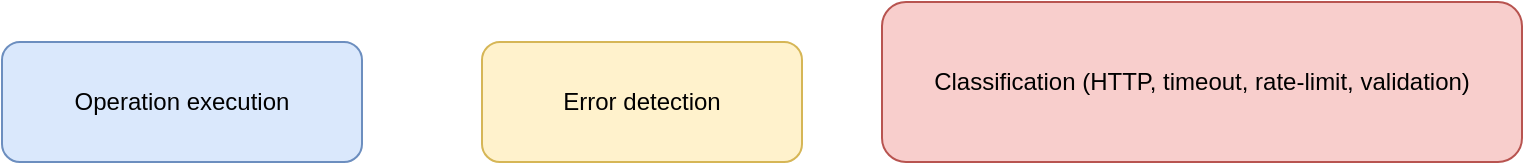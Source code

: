 <mxfile version="22.0.8">
  <diagram id="err-05" name="Error Flow">
    <mxGraphModel dx="1200" dy="800" grid="1" gridSize="10" guides="1" tooltips="1" connect="1" arrows="1" page="1" pageScale="1" pageWidth="1600" pageHeight="1000">
      <root>
        <mxCell id="0"/>
        <mxCell id="1" parent="0"/>
        
        <mxCell id="exec" value="Operation execution" style="rounded=1;whiteSpace=wrap;html=1;fillColor=#dae8fc;strokeColor=#6c8ebf" vertex="1" parent="1">
          <mxGeometry x="140" y="160" width="180" height="60" as="geometry"/>
        </mxCell>
        <mxCell id="det" value="Error detection" style="rounded=1;whiteSpace=wrap;html=1;fillColor=#fff2cc;strokeColor=#d6b656" vertex="1" parent="1">
          <mxGeometry x="380" y="160" width="160" height="60" as="geometry"/>
        </mxCell>
        <mxCell id="cat" value="Classification (HTTP, timeout, rate-limit, validation)" style="rounded=1;whiteSpace=wrap;html=1;fillColor=#f8cecc;strokeColor=#b85450" vertex="1" parent="1">
          <mxGeometry x="580" y="140" width="320" height="80" as="geometry"/>
        </mxCell>
        <mxCell id="retry" value="Retry & backoff" style="rounded=1;whiteSpace=wrap;html=1;fillColor=#d5e8d4;strokeColor=#82b366" vertex="1" parent="1">
          <mxGeometry x="940" y="120" width="160" height="60" as="geometry"/>
        </mxCell>
        <mxCell id="cb" value="Circuit breaker (open/half-open/closed)" style="rounded=1;whiteSpace=wrap;html=1;fillColor=#e1d5e7;strokeColor=#9673a6" vertex="1" parent="1">
          <mxGeometry x="940" y="200" width="220" height="60" as="geometry"/>
        </mxCell>
        <mxCell id="dlq" value="Dead Letter Queue (capture for audit/replay)" style="rounded=1;whiteSpace=wrap;html=1;fillColor=#cce5ff;strokeColor=#4d79ff" vertex="1" parent="1">
          <mxGeometry x="940" y="280" width="260" height="60" as="geometry"/>
        </mxCell>
        <mxCell id="done" value="Result processing / return" style="rounded=1;whiteSpace=wrap;html=1;fillColor=#f5f5f5;strokeColor=#666666" vertex="1" parent="1">
          <mxGeometry x="1240" y="200" width="200" height="60" as="geometry"/>
        </mxCell>
        
        <mxCell id="e1" source="exec" target="det" style="edgeStyle=orthogonalEdgeStyle;endArrow=block;endFill=1" edge="1" parent="1"><mxGeometry relative="1" as="geometry"/></mxCell>
        <mxCell id="e2" source="det" target="cat" style="edgeStyle=orthogonalEdgeStyle;endArrow=block;endFill=1" edge="1" parent="1"><mxGeometry relative="1" as="geometry"/></mxCell>
        <mxCell id="e3" source="cat" target="retry" style="edgeStyle=orthogonalEdgeStyle;endArrow=block;endFill=1" edge="1" parent="1"><mxGeometry relative="1" as="geometry"/></mxCell>
        <mxCell id="e4" source="retry" target="cb" style="edgeStyle=orthogonalEdgeStyle;dashed=1;endArrow=open;endFill=0" edge="1" parent="1"><mxGeometry relative="1" as="geometry"/></mxCell>
        <mxCell id="e5" source="cat" target="dlq" style="edgeStyle=orthogonalEdgeStyle;endArrow=block;endFill=1" edge="1" parent="1"><mxGeometry relative="1" as="geometry"/></mxCell>
        <mxCell id="e6" source="cb" target="done" style="edgeStyle=orthogonalEdgeStyle;endArrow=block;endFill=1" edge="1" parent="1"><mxGeometry relative="1" as="geometry"/></mxCell>
        <mxCell id="e7" source="dlq" target="done" style="edgeStyle=orthogonalEdgeStyle;dashed=1;endArrow=open;endFill=0" edge="1" parent="1"><mxGeometry relative="1" as="geometry"/></mxCell>
      </root>
    </mxGraphModel>
  </diagram>
</mxfile>


